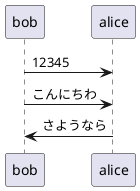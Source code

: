 {
  "sha1": "esuiu5mov57vp6occgs3it3spima7b5",
  "insertion": {
    "when": "2024-06-01T09:03:05.049Z",
    "user": "plantuml@gmail.com"
  }
}
@startuml
bob -> alice : 12345
bob -> alice : こんにちわ
bob <- alice : さようなら
@enduml
